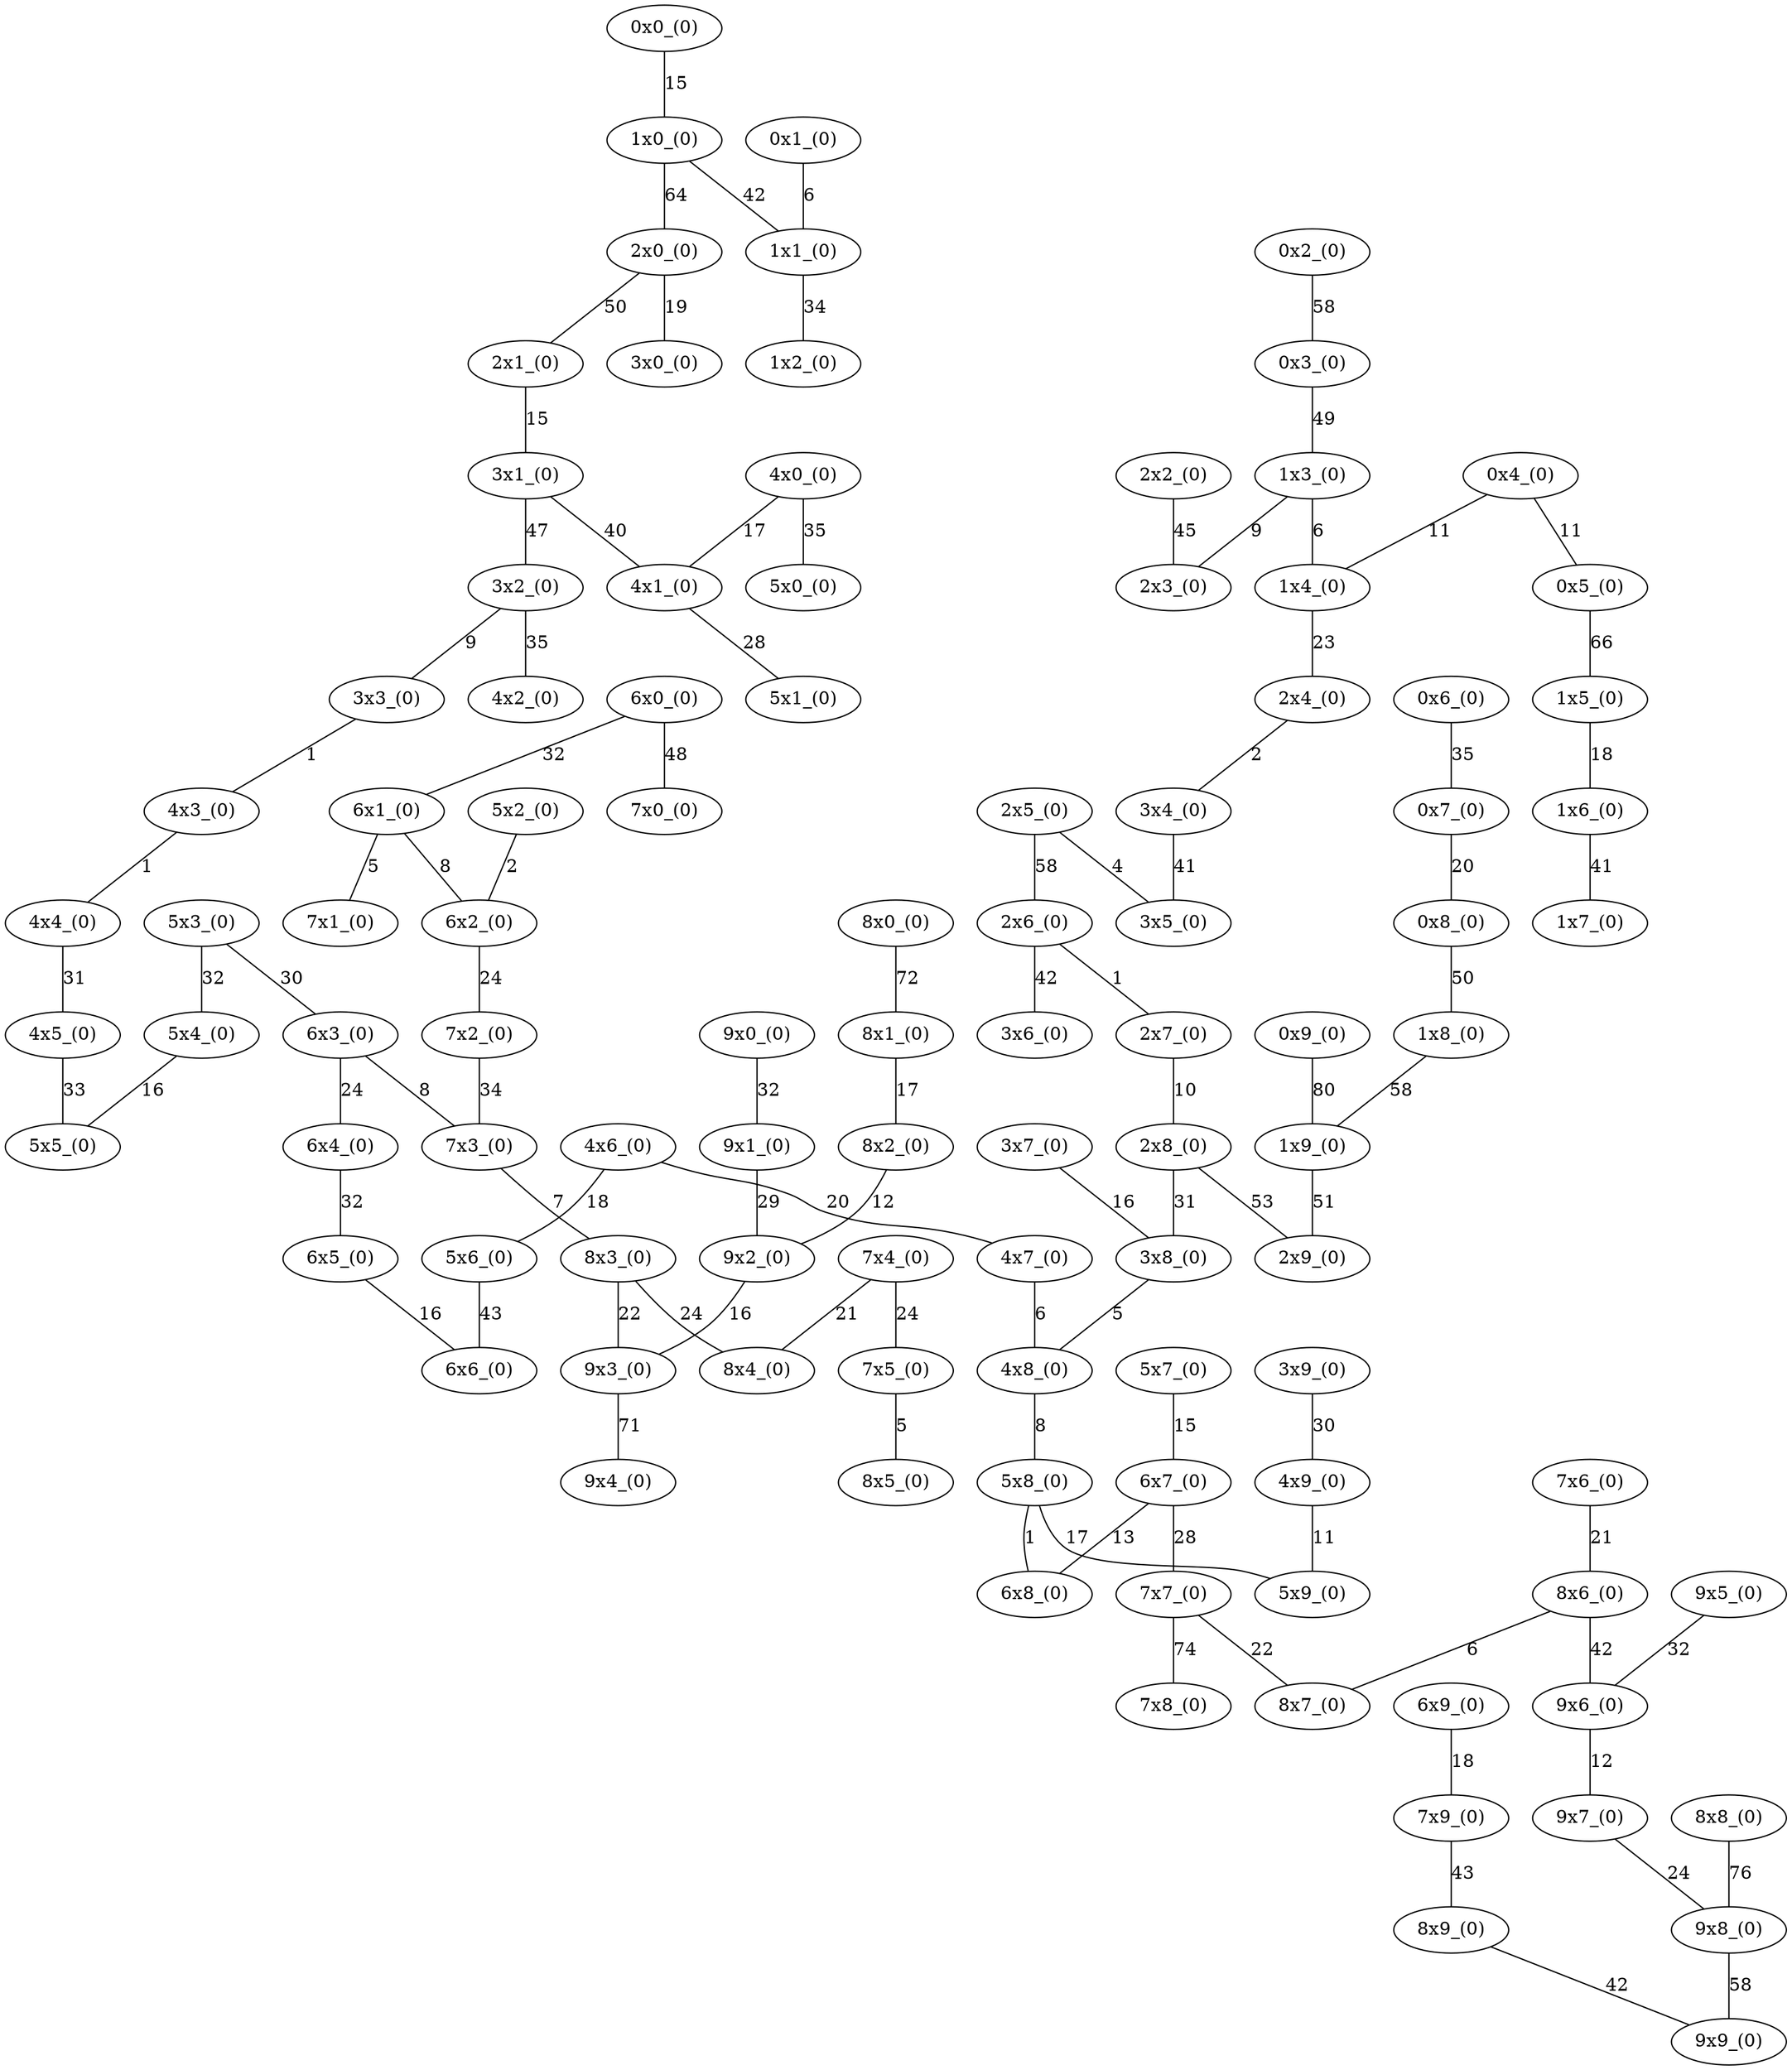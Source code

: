 graph {
    "0x0_(0)" [weight=0,]
    "1x0_(0)" [weight=0,]
    "1x1_(0)" [weight=0,]
    "1x2_(0)" [weight=0,]
    "0x1_(0)" [weight=0,]
    "2x0_(0)" [weight=0,]
    "3x0_(0)" [weight=0,]
    "2x1_(0)" [weight=0,]
    "3x1_(0)" [weight=0,]
    "4x1_(0)" [weight=0,]
    "4x0_(0)" [weight=0,]
    "5x1_(0)" [weight=0,]
    "5x0_(0)" [weight=0,]
    "3x2_(0)" [weight=0,]
    "3x3_(0)" [weight=0,]
    "4x3_(0)" [weight=0,]
    "4x4_(0)" [weight=0,]
    "4x5_(0)" [weight=0,]
    "5x5_(0)" [weight=0,]
    "5x4_(0)" [weight=0,]
    "5x3_(0)" [weight=0,]
    "6x3_(0)" [weight=0,]
    "7x3_(0)" [weight=0,]
    "8x3_(0)" [weight=0,]
    "9x3_(0)" [weight=0,]
    "9x2_(0)" [weight=0,]
    "8x2_(0)" [weight=0,]
    "8x1_(0)" [weight=0,]
    "6x4_(0)" [weight=0,]
    "8x4_(0)" [weight=0,]
    "7x4_(0)" [weight=0,]
    "7x5_(0)" [weight=0,]
    "8x5_(0)" [weight=0,]
    "9x1_(0)" [weight=0,]
    "6x5_(0)" [weight=0,]
    "6x6_(0)" [weight=0,]
    "9x0_(0)" [weight=0,]
    "7x2_(0)" [weight=0,]
    "6x2_(0)" [weight=0,]
    "5x2_(0)" [weight=0,]
    "6x1_(0)" [weight=0,]
    "7x1_(0)" [weight=0,]
    "6x0_(0)" [weight=0,]
    "4x2_(0)" [weight=0,]
    "5x6_(0)" [weight=0,]
    "4x6_(0)" [weight=0,]
    "4x7_(0)" [weight=0,]
    "4x8_(0)" [weight=0,]
    "3x8_(0)" [weight=0,]
    "5x8_(0)" [weight=0,]
    "6x8_(0)" [weight=0,]
    "6x7_(0)" [weight=0,]
    "5x7_(0)" [weight=0,]
    "3x7_(0)" [weight=0,]
    "5x9_(0)" [weight=0,]
    "4x9_(0)" [weight=0,]
    "7x7_(0)" [weight=0,]
    "8x7_(0)" [weight=0,]
    "8x6_(0)" [weight=0,]
    "7x6_(0)" [weight=0,]
    "3x9_(0)" [weight=0,]
    "2x8_(0)" [weight=0,]
    "2x7_(0)" [weight=0,]
    "2x6_(0)" [weight=0,]
    "9x6_(0)" [weight=0,]
    "9x7_(0)" [weight=0,]
    "9x8_(0)" [weight=0,]
    "9x5_(0)" [weight=0,]
    "3x6_(0)" [weight=0,]
    "7x0_(0)" [weight=0,]
    "2x9_(0)" [weight=0,]
    "1x9_(0)" [weight=0,]
    "2x5_(0)" [weight=0,]
    "3x5_(0)" [weight=0,]
    "3x4_(0)" [weight=0,]
    "2x4_(0)" [weight=0,]
    "1x4_(0)" [weight=0,]
    "1x3_(0)" [weight=0,]
    "2x3_(0)" [weight=0,]
    "0x4_(0)" [weight=0,]
    "0x5_(0)" [weight=0,]
    "2x2_(0)" [weight=0,]
    "0x3_(0)" [weight=0,]
    "9x9_(0)" [weight=0,]
    "8x9_(0)" [weight=0,]
    "7x9_(0)" [weight=0,]
    "6x9_(0)" [weight=0,]
    "1x8_(0)" [weight=0,]
    "0x8_(0)" [weight=0,]
    "0x7_(0)" [weight=0,]
    "0x6_(0)" [weight=0,]
    "0x2_(0)" [weight=0,]
    "1x5_(0)" [weight=0,]
    "1x6_(0)" [weight=0,]
    "1x7_(0)" [weight=0,]
    "9x4_(0)" [weight=0,]
    "8x0_(0)" [weight=0,]
    "7x8_(0)" [weight=0,]
    "8x8_(0)" [weight=0,]
    "0x9_(0)" [weight=0,]
    "0x0_(0)" -- "1x0_(0)" [label=15, weight=15]
    "1x0_(0)" -- "1x1_(0)" [label=42, weight=42]
    "1x1_(0)" -- "1x2_(0)" [label=34, weight=34]
    "0x1_(0)" -- "1x1_(0)" [label=6, weight=6]
    "1x0_(0)" -- "2x0_(0)" [label=64, weight=64]
    "2x0_(0)" -- "3x0_(0)" [label=19, weight=19]
    "2x0_(0)" -- "2x1_(0)" [label=50, weight=50]
    "2x1_(0)" -- "3x1_(0)" [label=15, weight=15]
    "3x1_(0)" -- "4x1_(0)" [label=40, weight=40]
    "4x0_(0)" -- "4x1_(0)" [label=17, weight=17]
    "4x1_(0)" -- "5x1_(0)" [label=28, weight=28]
    "4x0_(0)" -- "5x0_(0)" [label=35, weight=35]
    "3x1_(0)" -- "3x2_(0)" [label=47, weight=47]
    "3x2_(0)" -- "3x3_(0)" [label=9, weight=9]
    "3x3_(0)" -- "4x3_(0)" [label=1, weight=1]
    "4x3_(0)" -- "4x4_(0)" [label=1, weight=1]
    "4x4_(0)" -- "4x5_(0)" [label=31, weight=31]
    "4x5_(0)" -- "5x5_(0)" [label=33, weight=33]
    "5x4_(0)" -- "5x5_(0)" [label=16, weight=16]
    "5x3_(0)" -- "5x4_(0)" [label=32, weight=32]
    "5x3_(0)" -- "6x3_(0)" [label=30, weight=30]
    "6x3_(0)" -- "7x3_(0)" [label=8, weight=8]
    "7x3_(0)" -- "8x3_(0)" [label=7, weight=7]
    "8x3_(0)" -- "9x3_(0)" [label=22, weight=22]
    "9x2_(0)" -- "9x3_(0)" [label=16, weight=16]
    "8x2_(0)" -- "9x2_(0)" [label=12, weight=12]
    "8x1_(0)" -- "8x2_(0)" [label=17, weight=17]
    "6x3_(0)" -- "6x4_(0)" [label=24, weight=24]
    "8x3_(0)" -- "8x4_(0)" [label=24, weight=24]
    "7x4_(0)" -- "8x4_(0)" [label=21, weight=21]
    "7x4_(0)" -- "7x5_(0)" [label=24, weight=24]
    "7x5_(0)" -- "8x5_(0)" [label=5, weight=5]
    "9x1_(0)" -- "9x2_(0)" [label=29, weight=29]
    "6x4_(0)" -- "6x5_(0)" [label=32, weight=32]
    "6x5_(0)" -- "6x6_(0)" [label=16, weight=16]
    "9x0_(0)" -- "9x1_(0)" [label=32, weight=32]
    "7x2_(0)" -- "7x3_(0)" [label=34, weight=34]
    "6x2_(0)" -- "7x2_(0)" [label=24, weight=24]
    "5x2_(0)" -- "6x2_(0)" [label=2, weight=2]
    "6x1_(0)" -- "6x2_(0)" [label=8, weight=8]
    "6x1_(0)" -- "7x1_(0)" [label=5, weight=5]
    "6x0_(0)" -- "6x1_(0)" [label=32, weight=32]
    "3x2_(0)" -- "4x2_(0)" [label=35, weight=35]
    "5x6_(0)" -- "6x6_(0)" [label=43, weight=43]
    "4x6_(0)" -- "5x6_(0)" [label=18, weight=18]
    "4x6_(0)" -- "4x7_(0)" [label=20, weight=20]
    "4x7_(0)" -- "4x8_(0)" [label=6, weight=6]
    "3x8_(0)" -- "4x8_(0)" [label=5, weight=5]
    "4x8_(0)" -- "5x8_(0)" [label=8, weight=8]
    "5x8_(0)" -- "6x8_(0)" [label=1, weight=1]
    "6x7_(0)" -- "6x8_(0)" [label=13, weight=13]
    "5x7_(0)" -- "6x7_(0)" [label=15, weight=15]
    "3x7_(0)" -- "3x8_(0)" [label=16, weight=16]
    "5x8_(0)" -- "5x9_(0)" [label=17, weight=17]
    "4x9_(0)" -- "5x9_(0)" [label=11, weight=11]
    "6x7_(0)" -- "7x7_(0)" [label=28, weight=28]
    "7x7_(0)" -- "8x7_(0)" [label=22, weight=22]
    "8x6_(0)" -- "8x7_(0)" [label=6, weight=6]
    "7x6_(0)" -- "8x6_(0)" [label=21, weight=21]
    "3x9_(0)" -- "4x9_(0)" [label=30, weight=30]
    "2x8_(0)" -- "3x8_(0)" [label=31, weight=31]
    "2x7_(0)" -- "2x8_(0)" [label=10, weight=10]
    "2x6_(0)" -- "2x7_(0)" [label=1, weight=1]
    "8x6_(0)" -- "9x6_(0)" [label=42, weight=42]
    "9x6_(0)" -- "9x7_(0)" [label=12, weight=12]
    "9x7_(0)" -- "9x8_(0)" [label=24, weight=24]
    "9x5_(0)" -- "9x6_(0)" [label=32, weight=32]
    "2x6_(0)" -- "3x6_(0)" [label=42, weight=42]
    "6x0_(0)" -- "7x0_(0)" [label=48, weight=48]
    "2x8_(0)" -- "2x9_(0)" [label=53, weight=53]
    "1x9_(0)" -- "2x9_(0)" [label=51, weight=51]
    "2x5_(0)" -- "2x6_(0)" [label=58, weight=58]
    "2x5_(0)" -- "3x5_(0)" [label=4, weight=4]
    "3x4_(0)" -- "3x5_(0)" [label=41, weight=41]
    "2x4_(0)" -- "3x4_(0)" [label=2, weight=2]
    "1x4_(0)" -- "2x4_(0)" [label=23, weight=23]
    "1x3_(0)" -- "1x4_(0)" [label=6, weight=6]
    "1x3_(0)" -- "2x3_(0)" [label=9, weight=9]
    "0x4_(0)" -- "1x4_(0)" [label=11, weight=11]
    "0x4_(0)" -- "0x5_(0)" [label=11, weight=11]
    "2x2_(0)" -- "2x3_(0)" [label=45, weight=45]
    "0x3_(0)" -- "1x3_(0)" [label=49, weight=49]
    "9x8_(0)" -- "9x9_(0)" [label=58, weight=58]
    "8x9_(0)" -- "9x9_(0)" [label=42, weight=42]
    "7x9_(0)" -- "8x9_(0)" [label=43, weight=43]
    "6x9_(0)" -- "7x9_(0)" [label=18, weight=18]
    "1x8_(0)" -- "1x9_(0)" [label=58, weight=58]
    "0x8_(0)" -- "1x8_(0)" [label=50, weight=50]
    "0x7_(0)" -- "0x8_(0)" [label=20, weight=20]
    "0x6_(0)" -- "0x7_(0)" [label=35, weight=35]
    "0x2_(0)" -- "0x3_(0)" [label=58, weight=58]
    "0x5_(0)" -- "1x5_(0)" [label=66, weight=66]
    "1x5_(0)" -- "1x6_(0)" [label=18, weight=18]
    "1x6_(0)" -- "1x7_(0)" [label=41, weight=41]
    "9x3_(0)" -- "9x4_(0)" [label=71, weight=71]
    "8x0_(0)" -- "8x1_(0)" [label=72, weight=72]
    "7x7_(0)" -- "7x8_(0)" [label=74, weight=74]
    "8x8_(0)" -- "9x8_(0)" [label=76, weight=76]
    "0x9_(0)" -- "1x9_(0)" [label=80, weight=80]
}
